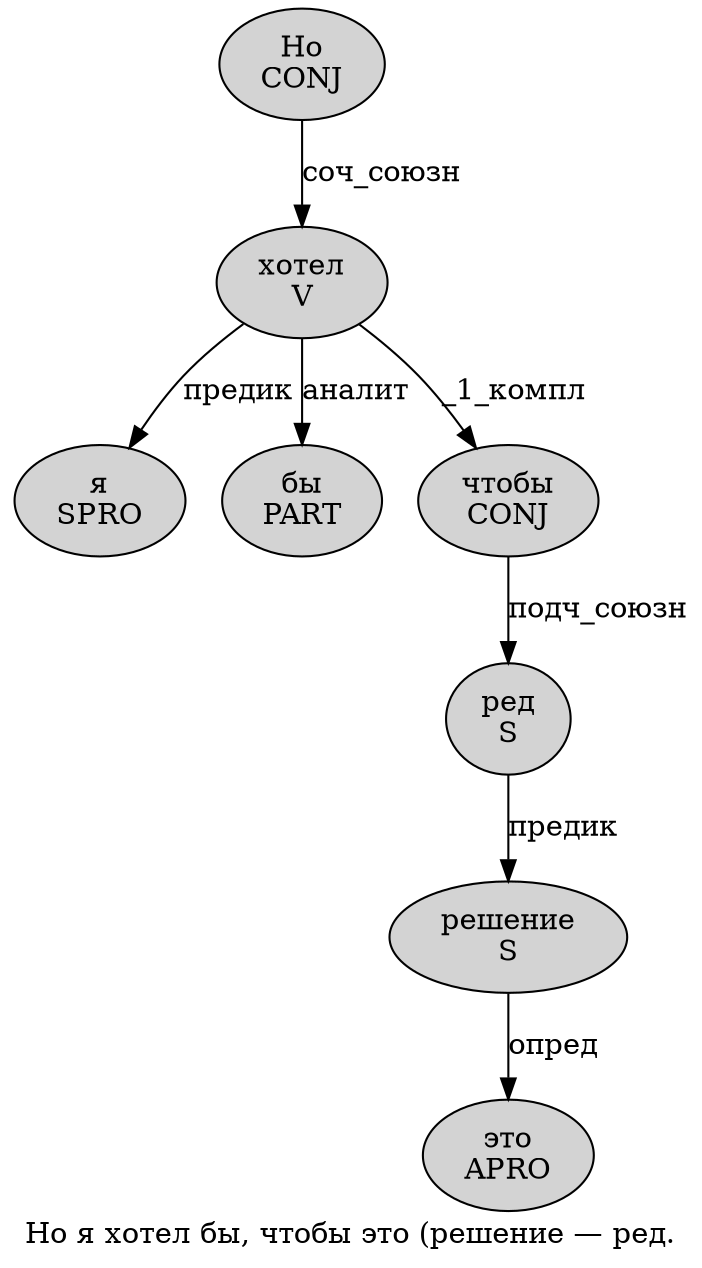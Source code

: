 digraph SENTENCE_431 {
	graph [label="Но я хотел бы, чтобы это (решение — ред."]
	node [style=filled]
		0 [label="Но
CONJ" color="" fillcolor=lightgray penwidth=1 shape=ellipse]
		1 [label="я
SPRO" color="" fillcolor=lightgray penwidth=1 shape=ellipse]
		2 [label="хотел
V" color="" fillcolor=lightgray penwidth=1 shape=ellipse]
		3 [label="бы
PART" color="" fillcolor=lightgray penwidth=1 shape=ellipse]
		5 [label="чтобы
CONJ" color="" fillcolor=lightgray penwidth=1 shape=ellipse]
		6 [label="это
APRO" color="" fillcolor=lightgray penwidth=1 shape=ellipse]
		8 [label="решение
S" color="" fillcolor=lightgray penwidth=1 shape=ellipse]
		10 [label="ред
S" color="" fillcolor=lightgray penwidth=1 shape=ellipse]
			0 -> 2 [label="соч_союзн"]
			8 -> 6 [label="опред"]
			10 -> 8 [label="предик"]
			2 -> 1 [label="предик"]
			2 -> 3 [label="аналит"]
			2 -> 5 [label="_1_компл"]
			5 -> 10 [label="подч_союзн"]
}